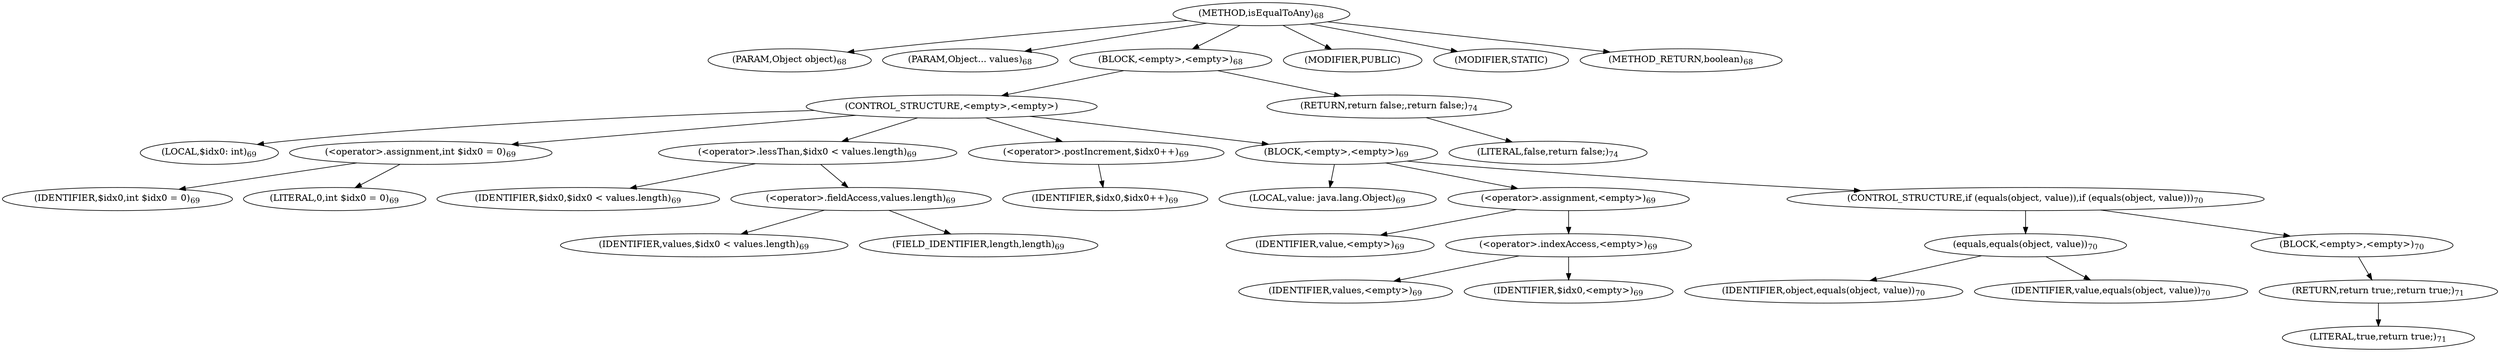 digraph "isEqualToAny" {  
"55" [label = <(METHOD,isEqualToAny)<SUB>68</SUB>> ]
"56" [label = <(PARAM,Object object)<SUB>68</SUB>> ]
"57" [label = <(PARAM,Object... values)<SUB>68</SUB>> ]
"58" [label = <(BLOCK,&lt;empty&gt;,&lt;empty&gt;)<SUB>68</SUB>> ]
"59" [label = <(CONTROL_STRUCTURE,&lt;empty&gt;,&lt;empty&gt;)> ]
"60" [label = <(LOCAL,$idx0: int)<SUB>69</SUB>> ]
"61" [label = <(&lt;operator&gt;.assignment,int $idx0 = 0)<SUB>69</SUB>> ]
"62" [label = <(IDENTIFIER,$idx0,int $idx0 = 0)<SUB>69</SUB>> ]
"63" [label = <(LITERAL,0,int $idx0 = 0)<SUB>69</SUB>> ]
"64" [label = <(&lt;operator&gt;.lessThan,$idx0 &lt; values.length)<SUB>69</SUB>> ]
"65" [label = <(IDENTIFIER,$idx0,$idx0 &lt; values.length)<SUB>69</SUB>> ]
"66" [label = <(&lt;operator&gt;.fieldAccess,values.length)<SUB>69</SUB>> ]
"67" [label = <(IDENTIFIER,values,$idx0 &lt; values.length)<SUB>69</SUB>> ]
"68" [label = <(FIELD_IDENTIFIER,length,length)<SUB>69</SUB>> ]
"69" [label = <(&lt;operator&gt;.postIncrement,$idx0++)<SUB>69</SUB>> ]
"70" [label = <(IDENTIFIER,$idx0,$idx0++)<SUB>69</SUB>> ]
"71" [label = <(BLOCK,&lt;empty&gt;,&lt;empty&gt;)<SUB>69</SUB>> ]
"72" [label = <(LOCAL,value: java.lang.Object)<SUB>69</SUB>> ]
"73" [label = <(&lt;operator&gt;.assignment,&lt;empty&gt;)<SUB>69</SUB>> ]
"74" [label = <(IDENTIFIER,value,&lt;empty&gt;)<SUB>69</SUB>> ]
"75" [label = <(&lt;operator&gt;.indexAccess,&lt;empty&gt;)<SUB>69</SUB>> ]
"76" [label = <(IDENTIFIER,values,&lt;empty&gt;)<SUB>69</SUB>> ]
"77" [label = <(IDENTIFIER,$idx0,&lt;empty&gt;)<SUB>69</SUB>> ]
"78" [label = <(CONTROL_STRUCTURE,if (equals(object, value)),if (equals(object, value)))<SUB>70</SUB>> ]
"79" [label = <(equals,equals(object, value))<SUB>70</SUB>> ]
"80" [label = <(IDENTIFIER,object,equals(object, value))<SUB>70</SUB>> ]
"81" [label = <(IDENTIFIER,value,equals(object, value))<SUB>70</SUB>> ]
"82" [label = <(BLOCK,&lt;empty&gt;,&lt;empty&gt;)<SUB>70</SUB>> ]
"83" [label = <(RETURN,return true;,return true;)<SUB>71</SUB>> ]
"84" [label = <(LITERAL,true,return true;)<SUB>71</SUB>> ]
"85" [label = <(RETURN,return false;,return false;)<SUB>74</SUB>> ]
"86" [label = <(LITERAL,false,return false;)<SUB>74</SUB>> ]
"87" [label = <(MODIFIER,PUBLIC)> ]
"88" [label = <(MODIFIER,STATIC)> ]
"89" [label = <(METHOD_RETURN,boolean)<SUB>68</SUB>> ]
  "55" -> "56" 
  "55" -> "57" 
  "55" -> "58" 
  "55" -> "87" 
  "55" -> "88" 
  "55" -> "89" 
  "58" -> "59" 
  "58" -> "85" 
  "59" -> "60" 
  "59" -> "61" 
  "59" -> "64" 
  "59" -> "69" 
  "59" -> "71" 
  "61" -> "62" 
  "61" -> "63" 
  "64" -> "65" 
  "64" -> "66" 
  "66" -> "67" 
  "66" -> "68" 
  "69" -> "70" 
  "71" -> "72" 
  "71" -> "73" 
  "71" -> "78" 
  "73" -> "74" 
  "73" -> "75" 
  "75" -> "76" 
  "75" -> "77" 
  "78" -> "79" 
  "78" -> "82" 
  "79" -> "80" 
  "79" -> "81" 
  "82" -> "83" 
  "83" -> "84" 
  "85" -> "86" 
}
